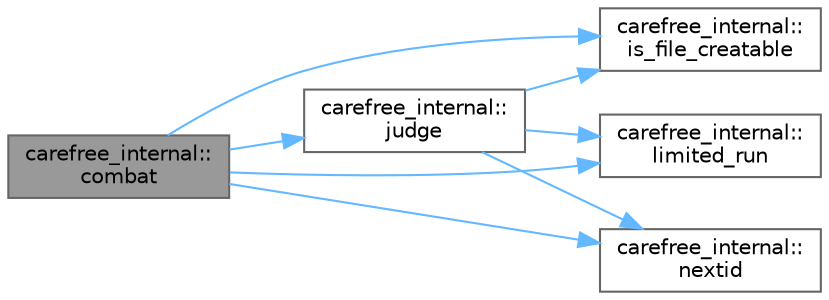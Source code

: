 digraph "carefree_internal::combat"
{
 // LATEX_PDF_SIZE
  bgcolor="transparent";
  edge [fontname=Helvetica,fontsize=10,labelfontname=Helvetica,labelfontsize=10];
  node [fontname=Helvetica,fontsize=10,shape=box,height=0.2,width=0.4];
  rankdir="LR";
  Node1 [id="Node000001",label="carefree_internal::\lcombat",height=0.2,width=0.4,color="gray40", fillcolor="grey60", style="filled", fontcolor="black",tooltip=" "];
  Node1 -> Node2 [id="edge1_Node000001_Node000002",color="steelblue1",style="solid",tooltip=" "];
  Node2 [id="Node000002",label="carefree_internal::\lis_file_creatable",height=0.2,width=0.4,color="grey40", fillcolor="white", style="filled",URL="$namespacecarefree__internal.html#a312c38bc7c04c4e15cc4c9537df362cd",tooltip=" "];
  Node1 -> Node3 [id="edge2_Node000001_Node000003",color="steelblue1",style="solid",tooltip=" "];
  Node3 [id="Node000003",label="carefree_internal::\ljudge",height=0.2,width=0.4,color="grey40", fillcolor="white", style="filled",URL="$namespacecarefree__internal.html#a0feed49559d89500270e80d81f21585e",tooltip=" "];
  Node3 -> Node2 [id="edge3_Node000003_Node000002",color="steelblue1",style="solid",tooltip=" "];
  Node3 -> Node4 [id="edge4_Node000003_Node000004",color="steelblue1",style="solid",tooltip=" "];
  Node4 [id="Node000004",label="carefree_internal::\llimited_run",height=0.2,width=0.4,color="grey40", fillcolor="white", style="filled",URL="$namespacecarefree__internal.html#afcbd0ede3652a0ff10242315e0f913bc",tooltip=" "];
  Node3 -> Node5 [id="edge5_Node000003_Node000005",color="steelblue1",style="solid",tooltip=" "];
  Node5 [id="Node000005",label="carefree_internal::\lnextid",height=0.2,width=0.4,color="grey40", fillcolor="white", style="filled",URL="$namespacecarefree__internal.html#a1d8b45b17bc177784290badeb74b9849",tooltip=" "];
  Node1 -> Node4 [id="edge6_Node000001_Node000004",color="steelblue1",style="solid",tooltip=" "];
  Node1 -> Node5 [id="edge7_Node000001_Node000005",color="steelblue1",style="solid",tooltip=" "];
}
